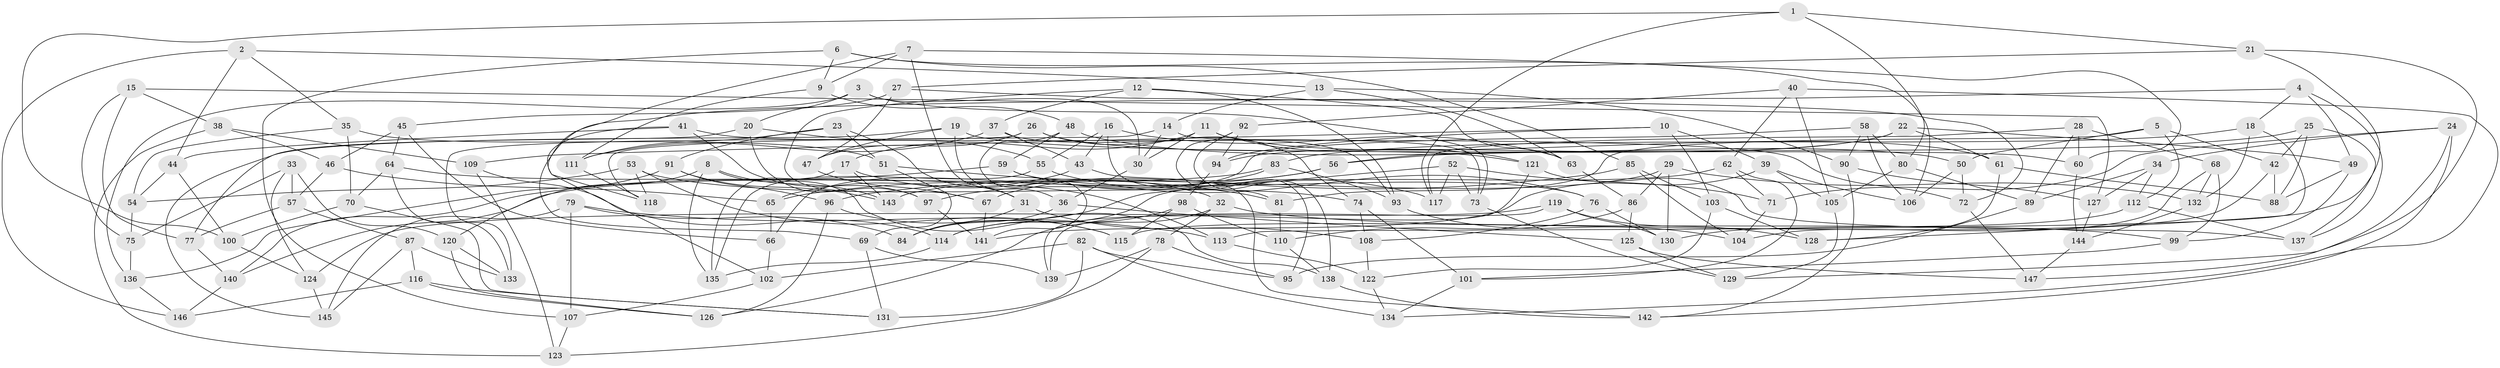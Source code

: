 // coarse degree distribution, {6: 0.5425531914893617, 4: 0.43617021276595747, 5: 0.02127659574468085}
// Generated by graph-tools (version 1.1) at 2025/52/02/27/25 19:52:27]
// undirected, 147 vertices, 294 edges
graph export_dot {
graph [start="1"]
  node [color=gray90,style=filled];
  1;
  2;
  3;
  4;
  5;
  6;
  7;
  8;
  9;
  10;
  11;
  12;
  13;
  14;
  15;
  16;
  17;
  18;
  19;
  20;
  21;
  22;
  23;
  24;
  25;
  26;
  27;
  28;
  29;
  30;
  31;
  32;
  33;
  34;
  35;
  36;
  37;
  38;
  39;
  40;
  41;
  42;
  43;
  44;
  45;
  46;
  47;
  48;
  49;
  50;
  51;
  52;
  53;
  54;
  55;
  56;
  57;
  58;
  59;
  60;
  61;
  62;
  63;
  64;
  65;
  66;
  67;
  68;
  69;
  70;
  71;
  72;
  73;
  74;
  75;
  76;
  77;
  78;
  79;
  80;
  81;
  82;
  83;
  84;
  85;
  86;
  87;
  88;
  89;
  90;
  91;
  92;
  93;
  94;
  95;
  96;
  97;
  98;
  99;
  100;
  101;
  102;
  103;
  104;
  105;
  106;
  107;
  108;
  109;
  110;
  111;
  112;
  113;
  114;
  115;
  116;
  117;
  118;
  119;
  120;
  121;
  122;
  123;
  124;
  125;
  126;
  127;
  128;
  129;
  130;
  131;
  132;
  133;
  134;
  135;
  136;
  137;
  138;
  139;
  140;
  141;
  142;
  143;
  144;
  145;
  146;
  147;
  1 -- 100;
  1 -- 21;
  1 -- 80;
  1 -- 117;
  2 -- 13;
  2 -- 35;
  2 -- 44;
  2 -- 146;
  3 -- 136;
  3 -- 30;
  3 -- 73;
  3 -- 20;
  4 -- 69;
  4 -- 49;
  4 -- 18;
  4 -- 137;
  5 -- 50;
  5 -- 112;
  5 -- 81;
  5 -- 42;
  6 -- 9;
  6 -- 85;
  6 -- 106;
  6 -- 107;
  7 -- 31;
  7 -- 118;
  7 -- 9;
  7 -- 60;
  8 -- 135;
  8 -- 138;
  8 -- 120;
  8 -- 143;
  9 -- 48;
  9 -- 111;
  10 -- 103;
  10 -- 39;
  10 -- 94;
  10 -- 109;
  11 -- 17;
  11 -- 61;
  11 -- 121;
  11 -- 30;
  12 -- 63;
  12 -- 67;
  12 -- 37;
  12 -- 93;
  13 -- 90;
  13 -- 14;
  13 -- 63;
  14 -- 118;
  14 -- 73;
  14 -- 30;
  15 -- 38;
  15 -- 77;
  15 -- 75;
  15 -- 127;
  16 -- 81;
  16 -- 63;
  16 -- 55;
  16 -- 43;
  17 -- 135;
  17 -- 143;
  17 -- 32;
  18 -- 132;
  18 -- 113;
  18 -- 83;
  19 -- 145;
  19 -- 47;
  19 -- 36;
  19 -- 60;
  20 -- 97;
  20 -- 55;
  20 -- 77;
  21 -- 128;
  21 -- 129;
  21 -- 27;
  22 -- 94;
  22 -- 56;
  22 -- 61;
  22 -- 49;
  23 -- 91;
  23 -- 51;
  23 -- 111;
  23 -- 31;
  24 -- 142;
  24 -- 147;
  24 -- 71;
  24 -- 34;
  25 -- 88;
  25 -- 42;
  25 -- 56;
  25 -- 137;
  26 -- 121;
  26 -- 133;
  26 -- 74;
  26 -- 47;
  27 -- 47;
  27 -- 45;
  27 -- 72;
  28 -- 89;
  28 -- 117;
  28 -- 68;
  28 -- 60;
  29 -- 132;
  29 -- 86;
  29 -- 143;
  29 -- 130;
  30 -- 36;
  31 -- 84;
  31 -- 108;
  32 -- 78;
  32 -- 126;
  32 -- 99;
  33 -- 57;
  33 -- 124;
  33 -- 120;
  33 -- 75;
  34 -- 112;
  34 -- 89;
  34 -- 127;
  35 -- 70;
  35 -- 54;
  35 -- 51;
  36 -- 84;
  36 -- 125;
  37 -- 43;
  37 -- 93;
  37 -- 111;
  38 -- 123;
  38 -- 109;
  38 -- 46;
  39 -- 141;
  39 -- 106;
  39 -- 105;
  40 -- 92;
  40 -- 62;
  40 -- 134;
  40 -- 105;
  41 -- 44;
  41 -- 97;
  41 -- 102;
  41 -- 72;
  42 -- 115;
  42 -- 88;
  43 -- 142;
  43 -- 65;
  44 -- 100;
  44 -- 54;
  45 -- 66;
  45 -- 46;
  45 -- 64;
  46 -- 65;
  46 -- 57;
  47 -- 67;
  48 -- 141;
  48 -- 50;
  48 -- 59;
  49 -- 99;
  49 -- 88;
  50 -- 106;
  50 -- 72;
  51 -- 81;
  51 -- 69;
  52 -- 73;
  52 -- 117;
  52 -- 71;
  52 -- 84;
  53 -- 74;
  53 -- 118;
  53 -- 54;
  53 -- 115;
  54 -- 75;
  55 -- 135;
  55 -- 76;
  56 -- 67;
  56 -- 65;
  57 -- 87;
  57 -- 77;
  58 -- 66;
  58 -- 80;
  58 -- 106;
  58 -- 90;
  59 -- 140;
  59 -- 76;
  59 -- 117;
  60 -- 144;
  61 -- 88;
  61 -- 128;
  62 -- 114;
  62 -- 71;
  62 -- 101;
  63 -- 86;
  64 -- 133;
  64 -- 70;
  64 -- 113;
  65 -- 66;
  66 -- 102;
  67 -- 141;
  68 -- 132;
  68 -- 104;
  68 -- 99;
  69 -- 139;
  69 -- 131;
  70 -- 100;
  70 -- 131;
  71 -- 104;
  72 -- 147;
  73 -- 129;
  74 -- 108;
  74 -- 101;
  75 -- 136;
  76 -- 108;
  76 -- 130;
  77 -- 140;
  78 -- 95;
  78 -- 123;
  78 -- 139;
  79 -- 107;
  79 -- 113;
  79 -- 84;
  79 -- 145;
  80 -- 105;
  80 -- 89;
  81 -- 110;
  82 -- 131;
  82 -- 95;
  82 -- 134;
  82 -- 102;
  83 -- 97;
  83 -- 93;
  83 -- 140;
  85 -- 96;
  85 -- 103;
  85 -- 104;
  86 -- 125;
  86 -- 110;
  87 -- 145;
  87 -- 116;
  87 -- 133;
  89 -- 95;
  90 -- 142;
  90 -- 127;
  91 -- 136;
  91 -- 143;
  91 -- 96;
  92 -- 138;
  92 -- 95;
  92 -- 94;
  93 -- 104;
  94 -- 98;
  96 -- 115;
  96 -- 126;
  97 -- 141;
  98 -- 110;
  98 -- 114;
  98 -- 115;
  99 -- 101;
  100 -- 124;
  101 -- 134;
  102 -- 107;
  103 -- 122;
  103 -- 128;
  105 -- 129;
  107 -- 123;
  108 -- 122;
  109 -- 114;
  109 -- 123;
  110 -- 138;
  111 -- 118;
  112 -- 137;
  112 -- 130;
  113 -- 122;
  114 -- 135;
  116 -- 131;
  116 -- 126;
  116 -- 146;
  119 -- 130;
  119 -- 124;
  119 -- 128;
  119 -- 139;
  120 -- 133;
  120 -- 126;
  121 -- 137;
  121 -- 139;
  122 -- 134;
  124 -- 145;
  125 -- 147;
  125 -- 129;
  127 -- 144;
  132 -- 144;
  136 -- 146;
  138 -- 142;
  140 -- 146;
  144 -- 147;
}
